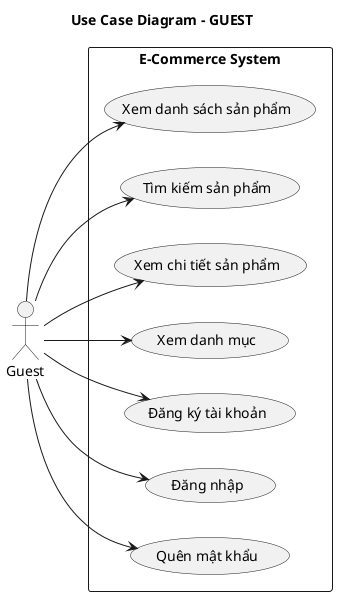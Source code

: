 @startuml Guest_Use_Cases
title Use Case Diagram - GUEST

left to right direction

actor Guest as g

rectangle "E-Commerce System" {
  usecase "Xem danh sách sản phẩm" as UC1
  usecase "Tìm kiếm sản phẩm" as UC2
  usecase "Xem chi tiết sản phẩm" as UC3
  usecase "Xem danh mục" as UC4
  usecase "Đăng ký tài khoản" as UC5
  usecase "Đăng nhập" as UC6
  usecase "Quên mật khẩu" as UC7
}

g --> UC1
g --> UC2
g --> UC3
g --> UC4
g --> UC5
g --> UC6
g --> UC7

@enduml

@startuml Customer_Use_Cases
title Use Case Diagram - CUSTOMER

left to right direction

actor Guest as g
actor Customer as c

rectangle "E-Commerce System" {
  usecase "Xem sản phẩm" as UC1
  usecase "Thêm vào giỏ hàng" as UC2
  usecase "Xem giỏ hàng" as UC3
  usecase "Đặt hàng" as UC4
  usecase "Thanh toán" as UC5
  usecase "Xem lịch sử đơn hàng" as UC6
  usecase "Theo dõi đơn hàng" as UC7
  usecase "Hủy đơn hàng" as UC8
  usecase "Đánh giá sản phẩm" as UC9
  usecase "Thêm vào wishlist" as UC10
  usecase "Chat với seller" as UC11
  usecase "Đăng nhập" as UC12
  usecase "Xác nhận địa chỉ" as UC13
}

c --|> g : extends

c --> UC2
c --> UC3
c --> UC4
c --> UC5
c --> UC6
c --> UC7
c --> UC8
c --> UC9
c --> UC10
c --> UC11

UC4 ..> UC12 : <<include>>
UC4 ..> UC13 : <<include>>
UC5 ..> UC4 : <<include>>

@enduml

@startuml Seller_Use_Cases
title Use Case Diagram - SELLER

left to right direction

actor Customer as c
actor Seller as s

rectangle "Seller Management System" {
  usecase "Đăng ký làm seller" as UC1
  usecase "Quản lý shop" as UC2
  usecase "Thêm sản phẩm mới" as UC3
  usecase "Sửa sản phẩm" as UC4
  usecase "Xóa sản phẩm" as UC5
  usecase "Quản lý kho" as UC6
  usecase "Xem đơn hàng" as UC7
  usecase "Xác nhận đơn hàng" as UC8
  usecase "Cập nhật trạng thái" as UC9
  usecase "Xem thống kê" as UC10
  usecase "Rút tiền" as UC11
  usecase "Trả lời đánh giá" as UC12
  usecase "Upload ảnh" as UC13
  usecase "Xem ví" as UC14
  usecase "Yêu cầu đóng shop" as UC15
}

s --|> c : extends

s --> UC1
s --> UC2
s --> UC3
s --> UC4
s --> UC5
s --> UC6
s --> UC7
s --> UC8
s --> UC9
s --> UC10
s --> UC11
s --> UC12
s --> UC15

UC3 ..> UC13 : <<include>>
UC11 ..> UC14 : <<include>>

@enduml

@startuml Admin_Use_Cases
title Use Case Diagram - ADMIN

left to right direction

actor Admin as a

rectangle "Admin Management System" {
  usecase "Quản lý người dùng" as UC1
  usecase "Duyệt đăng ký seller" as UC2
  usecase "Khóa/Mở khóa tài khoản" as UC3
  usecase "Quản lý sản phẩm" as UC4
  usecase "Xóa sản phẩm vi phạm" as UC5
  usecase "Quản lý đơn hàng" as UC6
  usecase "Xem thống kê tổng quan" as UC7
  usecase "Duyệt rút tiền" as UC8
  usecase "Quản lý danh mục" as UC9
  usecase "Duyệt đóng shop" as UC10
  usecase "Quản lý hoa hồng" as UC11
  usecase "Cấu hình hệ thống" as UC12
  usecase "Xem log" as UC13
}

a --> UC1
a --> UC2
a --> UC3
a --> UC4
a --> UC5
a --> UC6
a --> UC7
a --> UC8
a --> UC9
a --> UC10
a --> UC11
a --> UC12
a --> UC13

@enduml

@startuml All_Actors
title Use Case Diagram - TỔNG QUAN TẤT CẢ ACTORS

left to right direction

actor Guest as g
actor Customer as c
actor Seller as s
actor Moderator as m
actor Admin as a

rectangle "E-Commerce System (WEBGMS)" {
  
  package "Public Features" {
    usecase "Xem sản phẩm" as UC_Public1
    usecase "Tìm kiếm" as UC_Public2
    usecase "Đăng ký" as UC_Public3
  }
  
  package "Customer Features" {
    usecase "Mua hàng" as UC_Cust1
    usecase "Đánh giá" as UC_Cust2
    usecase "Wishlist" as UC_Cust3
  }
  
  package "Seller Features" {
    usecase "Bán hàng" as UC_Sell1
    usecase "Quản lý shop" as UC_Sell2
    usecase "Rút tiền" as UC_Sell3
  }
  
  package "Moderation" {
    usecase "Kiểm duyệt" as UC_Mod1
    usecase "Xử lý báo cáo" as UC_Mod2
  }
  
  package "Administration" {
    usecase "Quản lý toàn bộ" as UC_Admin1
    usecase "Duyệt seller" as UC_Admin2
    usecase "Thống kê" as UC_Admin3
  }
}

c --|> g : extends
s --|> c : extends

g --> UC_Public1
g --> UC_Public2
g --> UC_Public3

c --> UC_Cust1
c --> UC_Cust2
c --> UC_Cust3

s --> UC_Sell1
s --> UC_Sell2
s --> UC_Sell3

m --> UC_Mod1
m --> UC_Mod2

a --> UC_Admin1
a --> UC_Admin2
a --> UC_Admin3

@enduml



